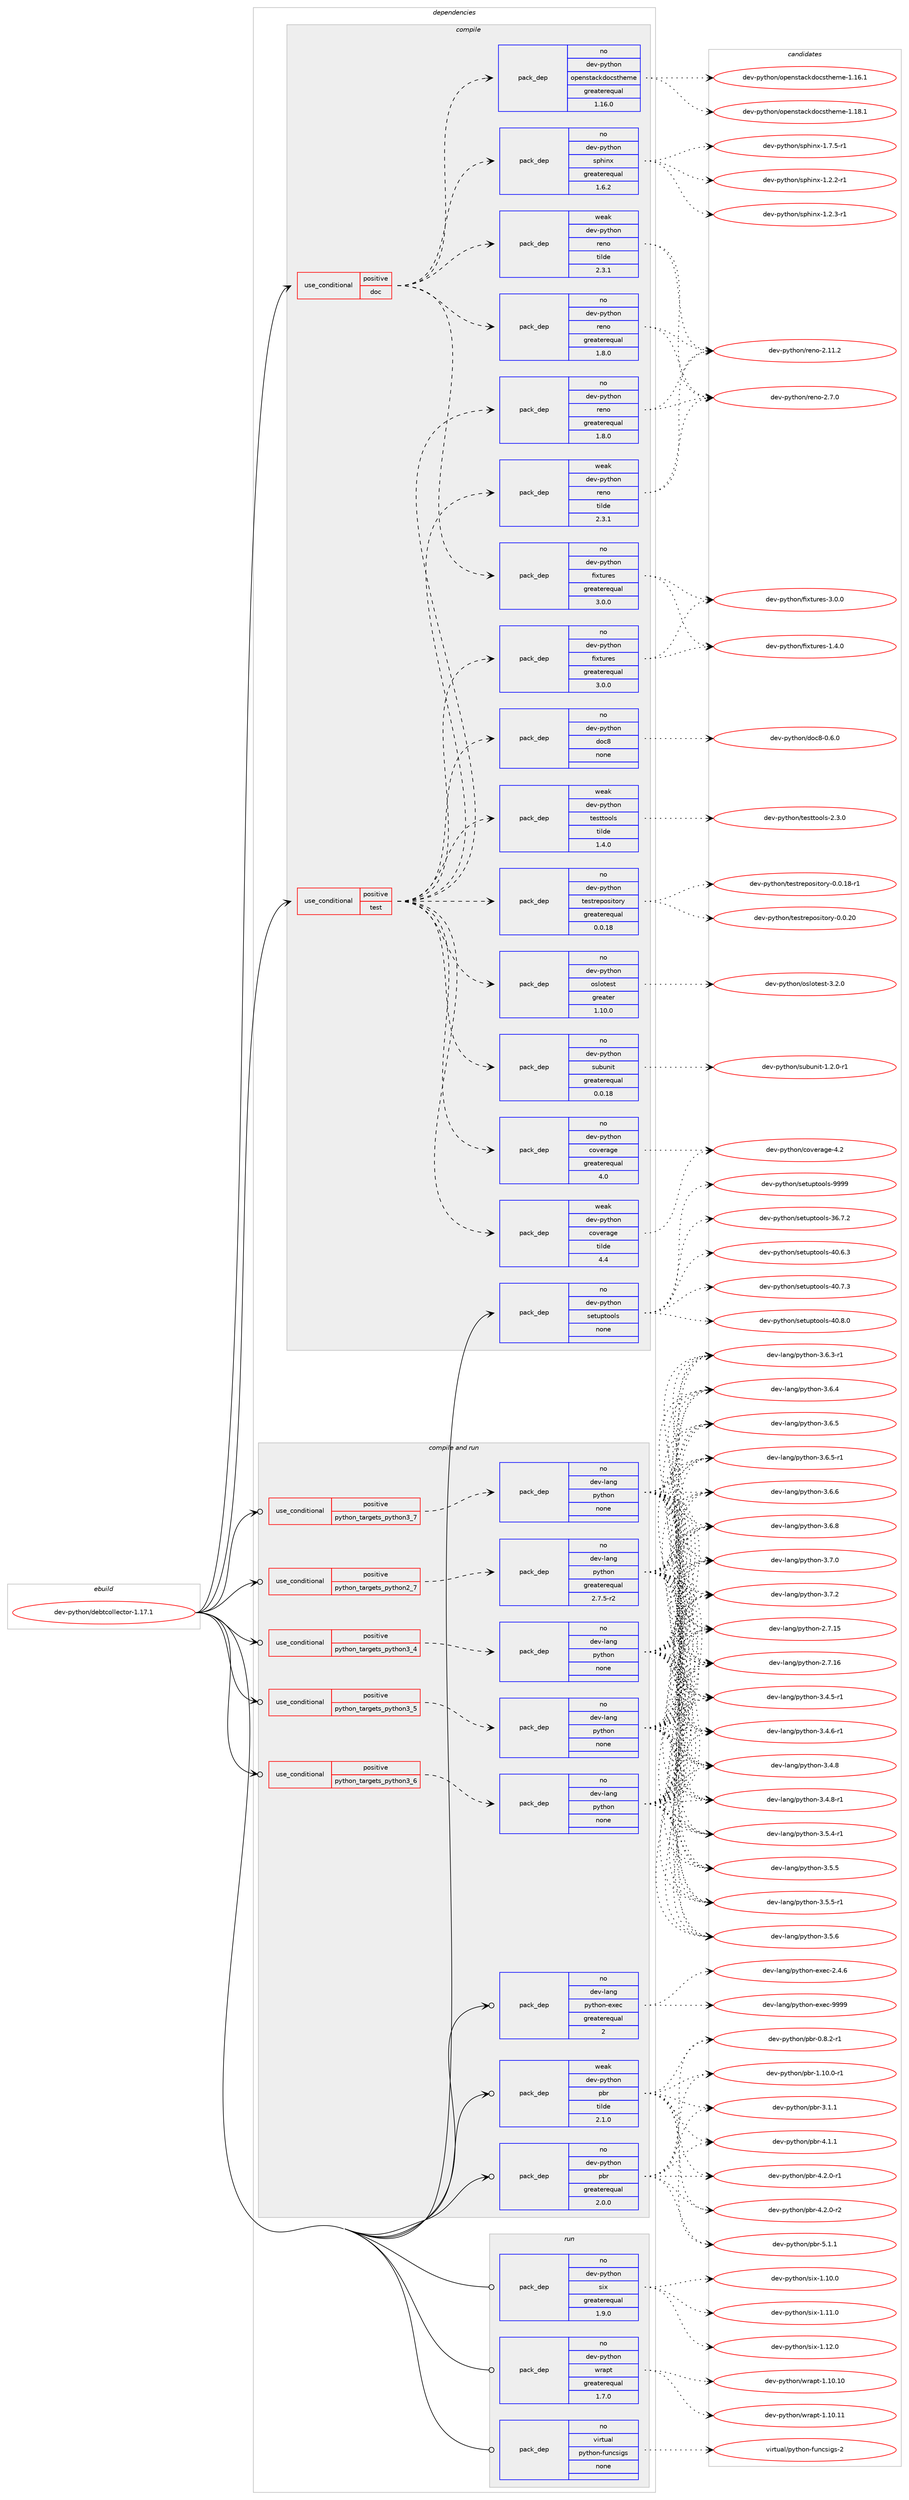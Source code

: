 digraph prolog {

# *************
# Graph options
# *************

newrank=true;
concentrate=true;
compound=true;
graph [rankdir=LR,fontname=Helvetica,fontsize=10,ranksep=1.5];#, ranksep=2.5, nodesep=0.2];
edge  [arrowhead=vee];
node  [fontname=Helvetica,fontsize=10];

# **********
# The ebuild
# **********

subgraph cluster_leftcol {
color=gray;
rank=same;
label=<<i>ebuild</i>>;
id [label="dev-python/debtcollector-1.17.1", color=red, width=4, href="../dev-python/debtcollector-1.17.1.svg"];
}

# ****************
# The dependencies
# ****************

subgraph cluster_midcol {
color=gray;
label=<<i>dependencies</i>>;
subgraph cluster_compile {
fillcolor="#eeeeee";
style=filled;
label=<<i>compile</i>>;
subgraph cond373137 {
dependency1405534 [label=<<TABLE BORDER="0" CELLBORDER="1" CELLSPACING="0" CELLPADDING="4"><TR><TD ROWSPAN="3" CELLPADDING="10">use_conditional</TD></TR><TR><TD>positive</TD></TR><TR><TD>doc</TD></TR></TABLE>>, shape=none, color=red];
subgraph pack1009141 {
dependency1405535 [label=<<TABLE BORDER="0" CELLBORDER="1" CELLSPACING="0" CELLPADDING="4" WIDTH="220"><TR><TD ROWSPAN="6" CELLPADDING="30">pack_dep</TD></TR><TR><TD WIDTH="110">no</TD></TR><TR><TD>dev-python</TD></TR><TR><TD>fixtures</TD></TR><TR><TD>greaterequal</TD></TR><TR><TD>3.0.0</TD></TR></TABLE>>, shape=none, color=blue];
}
dependency1405534:e -> dependency1405535:w [weight=20,style="dashed",arrowhead="vee"];
subgraph pack1009142 {
dependency1405536 [label=<<TABLE BORDER="0" CELLBORDER="1" CELLSPACING="0" CELLPADDING="4" WIDTH="220"><TR><TD ROWSPAN="6" CELLPADDING="30">pack_dep</TD></TR><TR><TD WIDTH="110">no</TD></TR><TR><TD>dev-python</TD></TR><TR><TD>sphinx</TD></TR><TR><TD>greaterequal</TD></TR><TR><TD>1.6.2</TD></TR></TABLE>>, shape=none, color=blue];
}
dependency1405534:e -> dependency1405536:w [weight=20,style="dashed",arrowhead="vee"];
subgraph pack1009143 {
dependency1405537 [label=<<TABLE BORDER="0" CELLBORDER="1" CELLSPACING="0" CELLPADDING="4" WIDTH="220"><TR><TD ROWSPAN="6" CELLPADDING="30">pack_dep</TD></TR><TR><TD WIDTH="110">no</TD></TR><TR><TD>dev-python</TD></TR><TR><TD>openstackdocstheme</TD></TR><TR><TD>greaterequal</TD></TR><TR><TD>1.16.0</TD></TR></TABLE>>, shape=none, color=blue];
}
dependency1405534:e -> dependency1405537:w [weight=20,style="dashed",arrowhead="vee"];
subgraph pack1009144 {
dependency1405538 [label=<<TABLE BORDER="0" CELLBORDER="1" CELLSPACING="0" CELLPADDING="4" WIDTH="220"><TR><TD ROWSPAN="6" CELLPADDING="30">pack_dep</TD></TR><TR><TD WIDTH="110">no</TD></TR><TR><TD>dev-python</TD></TR><TR><TD>reno</TD></TR><TR><TD>greaterequal</TD></TR><TR><TD>1.8.0</TD></TR></TABLE>>, shape=none, color=blue];
}
dependency1405534:e -> dependency1405538:w [weight=20,style="dashed",arrowhead="vee"];
subgraph pack1009145 {
dependency1405539 [label=<<TABLE BORDER="0" CELLBORDER="1" CELLSPACING="0" CELLPADDING="4" WIDTH="220"><TR><TD ROWSPAN="6" CELLPADDING="30">pack_dep</TD></TR><TR><TD WIDTH="110">weak</TD></TR><TR><TD>dev-python</TD></TR><TR><TD>reno</TD></TR><TR><TD>tilde</TD></TR><TR><TD>2.3.1</TD></TR></TABLE>>, shape=none, color=blue];
}
dependency1405534:e -> dependency1405539:w [weight=20,style="dashed",arrowhead="vee"];
}
id:e -> dependency1405534:w [weight=20,style="solid",arrowhead="vee"];
subgraph cond373138 {
dependency1405540 [label=<<TABLE BORDER="0" CELLBORDER="1" CELLSPACING="0" CELLPADDING="4"><TR><TD ROWSPAN="3" CELLPADDING="10">use_conditional</TD></TR><TR><TD>positive</TD></TR><TR><TD>test</TD></TR></TABLE>>, shape=none, color=red];
subgraph pack1009146 {
dependency1405541 [label=<<TABLE BORDER="0" CELLBORDER="1" CELLSPACING="0" CELLPADDING="4" WIDTH="220"><TR><TD ROWSPAN="6" CELLPADDING="30">pack_dep</TD></TR><TR><TD WIDTH="110">no</TD></TR><TR><TD>dev-python</TD></TR><TR><TD>coverage</TD></TR><TR><TD>greaterequal</TD></TR><TR><TD>4.0</TD></TR></TABLE>>, shape=none, color=blue];
}
dependency1405540:e -> dependency1405541:w [weight=20,style="dashed",arrowhead="vee"];
subgraph pack1009147 {
dependency1405542 [label=<<TABLE BORDER="0" CELLBORDER="1" CELLSPACING="0" CELLPADDING="4" WIDTH="220"><TR><TD ROWSPAN="6" CELLPADDING="30">pack_dep</TD></TR><TR><TD WIDTH="110">weak</TD></TR><TR><TD>dev-python</TD></TR><TR><TD>coverage</TD></TR><TR><TD>tilde</TD></TR><TR><TD>4.4</TD></TR></TABLE>>, shape=none, color=blue];
}
dependency1405540:e -> dependency1405542:w [weight=20,style="dashed",arrowhead="vee"];
subgraph pack1009148 {
dependency1405543 [label=<<TABLE BORDER="0" CELLBORDER="1" CELLSPACING="0" CELLPADDING="4" WIDTH="220"><TR><TD ROWSPAN="6" CELLPADDING="30">pack_dep</TD></TR><TR><TD WIDTH="110">no</TD></TR><TR><TD>dev-python</TD></TR><TR><TD>subunit</TD></TR><TR><TD>greaterequal</TD></TR><TR><TD>0.0.18</TD></TR></TABLE>>, shape=none, color=blue];
}
dependency1405540:e -> dependency1405543:w [weight=20,style="dashed",arrowhead="vee"];
subgraph pack1009149 {
dependency1405544 [label=<<TABLE BORDER="0" CELLBORDER="1" CELLSPACING="0" CELLPADDING="4" WIDTH="220"><TR><TD ROWSPAN="6" CELLPADDING="30">pack_dep</TD></TR><TR><TD WIDTH="110">no</TD></TR><TR><TD>dev-python</TD></TR><TR><TD>oslotest</TD></TR><TR><TD>greater</TD></TR><TR><TD>1.10.0</TD></TR></TABLE>>, shape=none, color=blue];
}
dependency1405540:e -> dependency1405544:w [weight=20,style="dashed",arrowhead="vee"];
subgraph pack1009150 {
dependency1405545 [label=<<TABLE BORDER="0" CELLBORDER="1" CELLSPACING="0" CELLPADDING="4" WIDTH="220"><TR><TD ROWSPAN="6" CELLPADDING="30">pack_dep</TD></TR><TR><TD WIDTH="110">no</TD></TR><TR><TD>dev-python</TD></TR><TR><TD>testrepository</TD></TR><TR><TD>greaterequal</TD></TR><TR><TD>0.0.18</TD></TR></TABLE>>, shape=none, color=blue];
}
dependency1405540:e -> dependency1405545:w [weight=20,style="dashed",arrowhead="vee"];
subgraph pack1009151 {
dependency1405546 [label=<<TABLE BORDER="0" CELLBORDER="1" CELLSPACING="0" CELLPADDING="4" WIDTH="220"><TR><TD ROWSPAN="6" CELLPADDING="30">pack_dep</TD></TR><TR><TD WIDTH="110">weak</TD></TR><TR><TD>dev-python</TD></TR><TR><TD>testtools</TD></TR><TR><TD>tilde</TD></TR><TR><TD>1.4.0</TD></TR></TABLE>>, shape=none, color=blue];
}
dependency1405540:e -> dependency1405546:w [weight=20,style="dashed",arrowhead="vee"];
subgraph pack1009152 {
dependency1405547 [label=<<TABLE BORDER="0" CELLBORDER="1" CELLSPACING="0" CELLPADDING="4" WIDTH="220"><TR><TD ROWSPAN="6" CELLPADDING="30">pack_dep</TD></TR><TR><TD WIDTH="110">no</TD></TR><TR><TD>dev-python</TD></TR><TR><TD>fixtures</TD></TR><TR><TD>greaterequal</TD></TR><TR><TD>3.0.0</TD></TR></TABLE>>, shape=none, color=blue];
}
dependency1405540:e -> dependency1405547:w [weight=20,style="dashed",arrowhead="vee"];
subgraph pack1009153 {
dependency1405548 [label=<<TABLE BORDER="0" CELLBORDER="1" CELLSPACING="0" CELLPADDING="4" WIDTH="220"><TR><TD ROWSPAN="6" CELLPADDING="30">pack_dep</TD></TR><TR><TD WIDTH="110">no</TD></TR><TR><TD>dev-python</TD></TR><TR><TD>doc8</TD></TR><TR><TD>none</TD></TR><TR><TD></TD></TR></TABLE>>, shape=none, color=blue];
}
dependency1405540:e -> dependency1405548:w [weight=20,style="dashed",arrowhead="vee"];
subgraph pack1009154 {
dependency1405549 [label=<<TABLE BORDER="0" CELLBORDER="1" CELLSPACING="0" CELLPADDING="4" WIDTH="220"><TR><TD ROWSPAN="6" CELLPADDING="30">pack_dep</TD></TR><TR><TD WIDTH="110">no</TD></TR><TR><TD>dev-python</TD></TR><TR><TD>reno</TD></TR><TR><TD>greaterequal</TD></TR><TR><TD>1.8.0</TD></TR></TABLE>>, shape=none, color=blue];
}
dependency1405540:e -> dependency1405549:w [weight=20,style="dashed",arrowhead="vee"];
subgraph pack1009155 {
dependency1405550 [label=<<TABLE BORDER="0" CELLBORDER="1" CELLSPACING="0" CELLPADDING="4" WIDTH="220"><TR><TD ROWSPAN="6" CELLPADDING="30">pack_dep</TD></TR><TR><TD WIDTH="110">weak</TD></TR><TR><TD>dev-python</TD></TR><TR><TD>reno</TD></TR><TR><TD>tilde</TD></TR><TR><TD>2.3.1</TD></TR></TABLE>>, shape=none, color=blue];
}
dependency1405540:e -> dependency1405550:w [weight=20,style="dashed",arrowhead="vee"];
}
id:e -> dependency1405540:w [weight=20,style="solid",arrowhead="vee"];
subgraph pack1009156 {
dependency1405551 [label=<<TABLE BORDER="0" CELLBORDER="1" CELLSPACING="0" CELLPADDING="4" WIDTH="220"><TR><TD ROWSPAN="6" CELLPADDING="30">pack_dep</TD></TR><TR><TD WIDTH="110">no</TD></TR><TR><TD>dev-python</TD></TR><TR><TD>setuptools</TD></TR><TR><TD>none</TD></TR><TR><TD></TD></TR></TABLE>>, shape=none, color=blue];
}
id:e -> dependency1405551:w [weight=20,style="solid",arrowhead="vee"];
}
subgraph cluster_compileandrun {
fillcolor="#eeeeee";
style=filled;
label=<<i>compile and run</i>>;
subgraph cond373139 {
dependency1405552 [label=<<TABLE BORDER="0" CELLBORDER="1" CELLSPACING="0" CELLPADDING="4"><TR><TD ROWSPAN="3" CELLPADDING="10">use_conditional</TD></TR><TR><TD>positive</TD></TR><TR><TD>python_targets_python2_7</TD></TR></TABLE>>, shape=none, color=red];
subgraph pack1009157 {
dependency1405553 [label=<<TABLE BORDER="0" CELLBORDER="1" CELLSPACING="0" CELLPADDING="4" WIDTH="220"><TR><TD ROWSPAN="6" CELLPADDING="30">pack_dep</TD></TR><TR><TD WIDTH="110">no</TD></TR><TR><TD>dev-lang</TD></TR><TR><TD>python</TD></TR><TR><TD>greaterequal</TD></TR><TR><TD>2.7.5-r2</TD></TR></TABLE>>, shape=none, color=blue];
}
dependency1405552:e -> dependency1405553:w [weight=20,style="dashed",arrowhead="vee"];
}
id:e -> dependency1405552:w [weight=20,style="solid",arrowhead="odotvee"];
subgraph cond373140 {
dependency1405554 [label=<<TABLE BORDER="0" CELLBORDER="1" CELLSPACING="0" CELLPADDING="4"><TR><TD ROWSPAN="3" CELLPADDING="10">use_conditional</TD></TR><TR><TD>positive</TD></TR><TR><TD>python_targets_python3_4</TD></TR></TABLE>>, shape=none, color=red];
subgraph pack1009158 {
dependency1405555 [label=<<TABLE BORDER="0" CELLBORDER="1" CELLSPACING="0" CELLPADDING="4" WIDTH="220"><TR><TD ROWSPAN="6" CELLPADDING="30">pack_dep</TD></TR><TR><TD WIDTH="110">no</TD></TR><TR><TD>dev-lang</TD></TR><TR><TD>python</TD></TR><TR><TD>none</TD></TR><TR><TD></TD></TR></TABLE>>, shape=none, color=blue];
}
dependency1405554:e -> dependency1405555:w [weight=20,style="dashed",arrowhead="vee"];
}
id:e -> dependency1405554:w [weight=20,style="solid",arrowhead="odotvee"];
subgraph cond373141 {
dependency1405556 [label=<<TABLE BORDER="0" CELLBORDER="1" CELLSPACING="0" CELLPADDING="4"><TR><TD ROWSPAN="3" CELLPADDING="10">use_conditional</TD></TR><TR><TD>positive</TD></TR><TR><TD>python_targets_python3_5</TD></TR></TABLE>>, shape=none, color=red];
subgraph pack1009159 {
dependency1405557 [label=<<TABLE BORDER="0" CELLBORDER="1" CELLSPACING="0" CELLPADDING="4" WIDTH="220"><TR><TD ROWSPAN="6" CELLPADDING="30">pack_dep</TD></TR><TR><TD WIDTH="110">no</TD></TR><TR><TD>dev-lang</TD></TR><TR><TD>python</TD></TR><TR><TD>none</TD></TR><TR><TD></TD></TR></TABLE>>, shape=none, color=blue];
}
dependency1405556:e -> dependency1405557:w [weight=20,style="dashed",arrowhead="vee"];
}
id:e -> dependency1405556:w [weight=20,style="solid",arrowhead="odotvee"];
subgraph cond373142 {
dependency1405558 [label=<<TABLE BORDER="0" CELLBORDER="1" CELLSPACING="0" CELLPADDING="4"><TR><TD ROWSPAN="3" CELLPADDING="10">use_conditional</TD></TR><TR><TD>positive</TD></TR><TR><TD>python_targets_python3_6</TD></TR></TABLE>>, shape=none, color=red];
subgraph pack1009160 {
dependency1405559 [label=<<TABLE BORDER="0" CELLBORDER="1" CELLSPACING="0" CELLPADDING="4" WIDTH="220"><TR><TD ROWSPAN="6" CELLPADDING="30">pack_dep</TD></TR><TR><TD WIDTH="110">no</TD></TR><TR><TD>dev-lang</TD></TR><TR><TD>python</TD></TR><TR><TD>none</TD></TR><TR><TD></TD></TR></TABLE>>, shape=none, color=blue];
}
dependency1405558:e -> dependency1405559:w [weight=20,style="dashed",arrowhead="vee"];
}
id:e -> dependency1405558:w [weight=20,style="solid",arrowhead="odotvee"];
subgraph cond373143 {
dependency1405560 [label=<<TABLE BORDER="0" CELLBORDER="1" CELLSPACING="0" CELLPADDING="4"><TR><TD ROWSPAN="3" CELLPADDING="10">use_conditional</TD></TR><TR><TD>positive</TD></TR><TR><TD>python_targets_python3_7</TD></TR></TABLE>>, shape=none, color=red];
subgraph pack1009161 {
dependency1405561 [label=<<TABLE BORDER="0" CELLBORDER="1" CELLSPACING="0" CELLPADDING="4" WIDTH="220"><TR><TD ROWSPAN="6" CELLPADDING="30">pack_dep</TD></TR><TR><TD WIDTH="110">no</TD></TR><TR><TD>dev-lang</TD></TR><TR><TD>python</TD></TR><TR><TD>none</TD></TR><TR><TD></TD></TR></TABLE>>, shape=none, color=blue];
}
dependency1405560:e -> dependency1405561:w [weight=20,style="dashed",arrowhead="vee"];
}
id:e -> dependency1405560:w [weight=20,style="solid",arrowhead="odotvee"];
subgraph pack1009162 {
dependency1405562 [label=<<TABLE BORDER="0" CELLBORDER="1" CELLSPACING="0" CELLPADDING="4" WIDTH="220"><TR><TD ROWSPAN="6" CELLPADDING="30">pack_dep</TD></TR><TR><TD WIDTH="110">no</TD></TR><TR><TD>dev-lang</TD></TR><TR><TD>python-exec</TD></TR><TR><TD>greaterequal</TD></TR><TR><TD>2</TD></TR></TABLE>>, shape=none, color=blue];
}
id:e -> dependency1405562:w [weight=20,style="solid",arrowhead="odotvee"];
subgraph pack1009163 {
dependency1405563 [label=<<TABLE BORDER="0" CELLBORDER="1" CELLSPACING="0" CELLPADDING="4" WIDTH="220"><TR><TD ROWSPAN="6" CELLPADDING="30">pack_dep</TD></TR><TR><TD WIDTH="110">no</TD></TR><TR><TD>dev-python</TD></TR><TR><TD>pbr</TD></TR><TR><TD>greaterequal</TD></TR><TR><TD>2.0.0</TD></TR></TABLE>>, shape=none, color=blue];
}
id:e -> dependency1405563:w [weight=20,style="solid",arrowhead="odotvee"];
subgraph pack1009164 {
dependency1405564 [label=<<TABLE BORDER="0" CELLBORDER="1" CELLSPACING="0" CELLPADDING="4" WIDTH="220"><TR><TD ROWSPAN="6" CELLPADDING="30">pack_dep</TD></TR><TR><TD WIDTH="110">weak</TD></TR><TR><TD>dev-python</TD></TR><TR><TD>pbr</TD></TR><TR><TD>tilde</TD></TR><TR><TD>2.1.0</TD></TR></TABLE>>, shape=none, color=blue];
}
id:e -> dependency1405564:w [weight=20,style="solid",arrowhead="odotvee"];
}
subgraph cluster_run {
fillcolor="#eeeeee";
style=filled;
label=<<i>run</i>>;
subgraph pack1009165 {
dependency1405565 [label=<<TABLE BORDER="0" CELLBORDER="1" CELLSPACING="0" CELLPADDING="4" WIDTH="220"><TR><TD ROWSPAN="6" CELLPADDING="30">pack_dep</TD></TR><TR><TD WIDTH="110">no</TD></TR><TR><TD>dev-python</TD></TR><TR><TD>six</TD></TR><TR><TD>greaterequal</TD></TR><TR><TD>1.9.0</TD></TR></TABLE>>, shape=none, color=blue];
}
id:e -> dependency1405565:w [weight=20,style="solid",arrowhead="odot"];
subgraph pack1009166 {
dependency1405566 [label=<<TABLE BORDER="0" CELLBORDER="1" CELLSPACING="0" CELLPADDING="4" WIDTH="220"><TR><TD ROWSPAN="6" CELLPADDING="30">pack_dep</TD></TR><TR><TD WIDTH="110">no</TD></TR><TR><TD>dev-python</TD></TR><TR><TD>wrapt</TD></TR><TR><TD>greaterequal</TD></TR><TR><TD>1.7.0</TD></TR></TABLE>>, shape=none, color=blue];
}
id:e -> dependency1405566:w [weight=20,style="solid",arrowhead="odot"];
subgraph pack1009167 {
dependency1405567 [label=<<TABLE BORDER="0" CELLBORDER="1" CELLSPACING="0" CELLPADDING="4" WIDTH="220"><TR><TD ROWSPAN="6" CELLPADDING="30">pack_dep</TD></TR><TR><TD WIDTH="110">no</TD></TR><TR><TD>virtual</TD></TR><TR><TD>python-funcsigs</TD></TR><TR><TD>none</TD></TR><TR><TD></TD></TR></TABLE>>, shape=none, color=blue];
}
id:e -> dependency1405567:w [weight=20,style="solid",arrowhead="odot"];
}
}

# **************
# The candidates
# **************

subgraph cluster_choices {
rank=same;
color=gray;
label=<<i>candidates</i>>;

subgraph choice1009141 {
color=black;
nodesep=1;
choice1001011184511212111610411111047102105120116117114101115454946524648 [label="dev-python/fixtures-1.4.0", color=red, width=4,href="../dev-python/fixtures-1.4.0.svg"];
choice1001011184511212111610411111047102105120116117114101115455146484648 [label="dev-python/fixtures-3.0.0", color=red, width=4,href="../dev-python/fixtures-3.0.0.svg"];
dependency1405535:e -> choice1001011184511212111610411111047102105120116117114101115454946524648:w [style=dotted,weight="100"];
dependency1405535:e -> choice1001011184511212111610411111047102105120116117114101115455146484648:w [style=dotted,weight="100"];
}
subgraph choice1009142 {
color=black;
nodesep=1;
choice10010111845112121116104111110471151121041051101204549465046504511449 [label="dev-python/sphinx-1.2.2-r1", color=red, width=4,href="../dev-python/sphinx-1.2.2-r1.svg"];
choice10010111845112121116104111110471151121041051101204549465046514511449 [label="dev-python/sphinx-1.2.3-r1", color=red, width=4,href="../dev-python/sphinx-1.2.3-r1.svg"];
choice10010111845112121116104111110471151121041051101204549465546534511449 [label="dev-python/sphinx-1.7.5-r1", color=red, width=4,href="../dev-python/sphinx-1.7.5-r1.svg"];
dependency1405536:e -> choice10010111845112121116104111110471151121041051101204549465046504511449:w [style=dotted,weight="100"];
dependency1405536:e -> choice10010111845112121116104111110471151121041051101204549465046514511449:w [style=dotted,weight="100"];
dependency1405536:e -> choice10010111845112121116104111110471151121041051101204549465546534511449:w [style=dotted,weight="100"];
}
subgraph choice1009143 {
color=black;
nodesep=1;
choice100101118451121211161041111104711111210111011511697991071001119911511610410110910145494649544649 [label="dev-python/openstackdocstheme-1.16.1", color=red, width=4,href="../dev-python/openstackdocstheme-1.16.1.svg"];
choice100101118451121211161041111104711111210111011511697991071001119911511610410110910145494649564649 [label="dev-python/openstackdocstheme-1.18.1", color=red, width=4,href="../dev-python/openstackdocstheme-1.18.1.svg"];
dependency1405537:e -> choice100101118451121211161041111104711111210111011511697991071001119911511610410110910145494649544649:w [style=dotted,weight="100"];
dependency1405537:e -> choice100101118451121211161041111104711111210111011511697991071001119911511610410110910145494649564649:w [style=dotted,weight="100"];
}
subgraph choice1009144 {
color=black;
nodesep=1;
choice100101118451121211161041111104711410111011145504649494650 [label="dev-python/reno-2.11.2", color=red, width=4,href="../dev-python/reno-2.11.2.svg"];
choice1001011184511212111610411111047114101110111455046554648 [label="dev-python/reno-2.7.0", color=red, width=4,href="../dev-python/reno-2.7.0.svg"];
dependency1405538:e -> choice100101118451121211161041111104711410111011145504649494650:w [style=dotted,weight="100"];
dependency1405538:e -> choice1001011184511212111610411111047114101110111455046554648:w [style=dotted,weight="100"];
}
subgraph choice1009145 {
color=black;
nodesep=1;
choice100101118451121211161041111104711410111011145504649494650 [label="dev-python/reno-2.11.2", color=red, width=4,href="../dev-python/reno-2.11.2.svg"];
choice1001011184511212111610411111047114101110111455046554648 [label="dev-python/reno-2.7.0", color=red, width=4,href="../dev-python/reno-2.7.0.svg"];
dependency1405539:e -> choice100101118451121211161041111104711410111011145504649494650:w [style=dotted,weight="100"];
dependency1405539:e -> choice1001011184511212111610411111047114101110111455046554648:w [style=dotted,weight="100"];
}
subgraph choice1009146 {
color=black;
nodesep=1;
choice1001011184511212111610411111047991111181011149710310145524650 [label="dev-python/coverage-4.2", color=red, width=4,href="../dev-python/coverage-4.2.svg"];
dependency1405541:e -> choice1001011184511212111610411111047991111181011149710310145524650:w [style=dotted,weight="100"];
}
subgraph choice1009147 {
color=black;
nodesep=1;
choice1001011184511212111610411111047991111181011149710310145524650 [label="dev-python/coverage-4.2", color=red, width=4,href="../dev-python/coverage-4.2.svg"];
dependency1405542:e -> choice1001011184511212111610411111047991111181011149710310145524650:w [style=dotted,weight="100"];
}
subgraph choice1009148 {
color=black;
nodesep=1;
choice1001011184511212111610411111047115117981171101051164549465046484511449 [label="dev-python/subunit-1.2.0-r1", color=red, width=4,href="../dev-python/subunit-1.2.0-r1.svg"];
dependency1405543:e -> choice1001011184511212111610411111047115117981171101051164549465046484511449:w [style=dotted,weight="100"];
}
subgraph choice1009149 {
color=black;
nodesep=1;
choice1001011184511212111610411111047111115108111116101115116455146504648 [label="dev-python/oslotest-3.2.0", color=red, width=4,href="../dev-python/oslotest-3.2.0.svg"];
dependency1405544:e -> choice1001011184511212111610411111047111115108111116101115116455146504648:w [style=dotted,weight="100"];
}
subgraph choice1009150 {
color=black;
nodesep=1;
choice1001011184511212111610411111047116101115116114101112111115105116111114121454846484649564511449 [label="dev-python/testrepository-0.0.18-r1", color=red, width=4,href="../dev-python/testrepository-0.0.18-r1.svg"];
choice100101118451121211161041111104711610111511611410111211111510511611111412145484648465048 [label="dev-python/testrepository-0.0.20", color=red, width=4,href="../dev-python/testrepository-0.0.20.svg"];
dependency1405545:e -> choice1001011184511212111610411111047116101115116114101112111115105116111114121454846484649564511449:w [style=dotted,weight="100"];
dependency1405545:e -> choice100101118451121211161041111104711610111511611410111211111510511611111412145484648465048:w [style=dotted,weight="100"];
}
subgraph choice1009151 {
color=black;
nodesep=1;
choice1001011184511212111610411111047116101115116116111111108115455046514648 [label="dev-python/testtools-2.3.0", color=red, width=4,href="../dev-python/testtools-2.3.0.svg"];
dependency1405546:e -> choice1001011184511212111610411111047116101115116116111111108115455046514648:w [style=dotted,weight="100"];
}
subgraph choice1009152 {
color=black;
nodesep=1;
choice1001011184511212111610411111047102105120116117114101115454946524648 [label="dev-python/fixtures-1.4.0", color=red, width=4,href="../dev-python/fixtures-1.4.0.svg"];
choice1001011184511212111610411111047102105120116117114101115455146484648 [label="dev-python/fixtures-3.0.0", color=red, width=4,href="../dev-python/fixtures-3.0.0.svg"];
dependency1405547:e -> choice1001011184511212111610411111047102105120116117114101115454946524648:w [style=dotted,weight="100"];
dependency1405547:e -> choice1001011184511212111610411111047102105120116117114101115455146484648:w [style=dotted,weight="100"];
}
subgraph choice1009153 {
color=black;
nodesep=1;
choice10010111845112121116104111110471001119956454846544648 [label="dev-python/doc8-0.6.0", color=red, width=4,href="../dev-python/doc8-0.6.0.svg"];
dependency1405548:e -> choice10010111845112121116104111110471001119956454846544648:w [style=dotted,weight="100"];
}
subgraph choice1009154 {
color=black;
nodesep=1;
choice100101118451121211161041111104711410111011145504649494650 [label="dev-python/reno-2.11.2", color=red, width=4,href="../dev-python/reno-2.11.2.svg"];
choice1001011184511212111610411111047114101110111455046554648 [label="dev-python/reno-2.7.0", color=red, width=4,href="../dev-python/reno-2.7.0.svg"];
dependency1405549:e -> choice100101118451121211161041111104711410111011145504649494650:w [style=dotted,weight="100"];
dependency1405549:e -> choice1001011184511212111610411111047114101110111455046554648:w [style=dotted,weight="100"];
}
subgraph choice1009155 {
color=black;
nodesep=1;
choice100101118451121211161041111104711410111011145504649494650 [label="dev-python/reno-2.11.2", color=red, width=4,href="../dev-python/reno-2.11.2.svg"];
choice1001011184511212111610411111047114101110111455046554648 [label="dev-python/reno-2.7.0", color=red, width=4,href="../dev-python/reno-2.7.0.svg"];
dependency1405550:e -> choice100101118451121211161041111104711410111011145504649494650:w [style=dotted,weight="100"];
dependency1405550:e -> choice1001011184511212111610411111047114101110111455046554648:w [style=dotted,weight="100"];
}
subgraph choice1009156 {
color=black;
nodesep=1;
choice100101118451121211161041111104711510111611711211611111110811545515446554650 [label="dev-python/setuptools-36.7.2", color=red, width=4,href="../dev-python/setuptools-36.7.2.svg"];
choice100101118451121211161041111104711510111611711211611111110811545524846544651 [label="dev-python/setuptools-40.6.3", color=red, width=4,href="../dev-python/setuptools-40.6.3.svg"];
choice100101118451121211161041111104711510111611711211611111110811545524846554651 [label="dev-python/setuptools-40.7.3", color=red, width=4,href="../dev-python/setuptools-40.7.3.svg"];
choice100101118451121211161041111104711510111611711211611111110811545524846564648 [label="dev-python/setuptools-40.8.0", color=red, width=4,href="../dev-python/setuptools-40.8.0.svg"];
choice10010111845112121116104111110471151011161171121161111111081154557575757 [label="dev-python/setuptools-9999", color=red, width=4,href="../dev-python/setuptools-9999.svg"];
dependency1405551:e -> choice100101118451121211161041111104711510111611711211611111110811545515446554650:w [style=dotted,weight="100"];
dependency1405551:e -> choice100101118451121211161041111104711510111611711211611111110811545524846544651:w [style=dotted,weight="100"];
dependency1405551:e -> choice100101118451121211161041111104711510111611711211611111110811545524846554651:w [style=dotted,weight="100"];
dependency1405551:e -> choice100101118451121211161041111104711510111611711211611111110811545524846564648:w [style=dotted,weight="100"];
dependency1405551:e -> choice10010111845112121116104111110471151011161171121161111111081154557575757:w [style=dotted,weight="100"];
}
subgraph choice1009157 {
color=black;
nodesep=1;
choice10010111845108971101034711212111610411111045504655464953 [label="dev-lang/python-2.7.15", color=red, width=4,href="../dev-lang/python-2.7.15.svg"];
choice10010111845108971101034711212111610411111045504655464954 [label="dev-lang/python-2.7.16", color=red, width=4,href="../dev-lang/python-2.7.16.svg"];
choice1001011184510897110103471121211161041111104551465246534511449 [label="dev-lang/python-3.4.5-r1", color=red, width=4,href="../dev-lang/python-3.4.5-r1.svg"];
choice1001011184510897110103471121211161041111104551465246544511449 [label="dev-lang/python-3.4.6-r1", color=red, width=4,href="../dev-lang/python-3.4.6-r1.svg"];
choice100101118451089711010347112121116104111110455146524656 [label="dev-lang/python-3.4.8", color=red, width=4,href="../dev-lang/python-3.4.8.svg"];
choice1001011184510897110103471121211161041111104551465246564511449 [label="dev-lang/python-3.4.8-r1", color=red, width=4,href="../dev-lang/python-3.4.8-r1.svg"];
choice1001011184510897110103471121211161041111104551465346524511449 [label="dev-lang/python-3.5.4-r1", color=red, width=4,href="../dev-lang/python-3.5.4-r1.svg"];
choice100101118451089711010347112121116104111110455146534653 [label="dev-lang/python-3.5.5", color=red, width=4,href="../dev-lang/python-3.5.5.svg"];
choice1001011184510897110103471121211161041111104551465346534511449 [label="dev-lang/python-3.5.5-r1", color=red, width=4,href="../dev-lang/python-3.5.5-r1.svg"];
choice100101118451089711010347112121116104111110455146534654 [label="dev-lang/python-3.5.6", color=red, width=4,href="../dev-lang/python-3.5.6.svg"];
choice1001011184510897110103471121211161041111104551465446514511449 [label="dev-lang/python-3.6.3-r1", color=red, width=4,href="../dev-lang/python-3.6.3-r1.svg"];
choice100101118451089711010347112121116104111110455146544652 [label="dev-lang/python-3.6.4", color=red, width=4,href="../dev-lang/python-3.6.4.svg"];
choice100101118451089711010347112121116104111110455146544653 [label="dev-lang/python-3.6.5", color=red, width=4,href="../dev-lang/python-3.6.5.svg"];
choice1001011184510897110103471121211161041111104551465446534511449 [label="dev-lang/python-3.6.5-r1", color=red, width=4,href="../dev-lang/python-3.6.5-r1.svg"];
choice100101118451089711010347112121116104111110455146544654 [label="dev-lang/python-3.6.6", color=red, width=4,href="../dev-lang/python-3.6.6.svg"];
choice100101118451089711010347112121116104111110455146544656 [label="dev-lang/python-3.6.8", color=red, width=4,href="../dev-lang/python-3.6.8.svg"];
choice100101118451089711010347112121116104111110455146554648 [label="dev-lang/python-3.7.0", color=red, width=4,href="../dev-lang/python-3.7.0.svg"];
choice100101118451089711010347112121116104111110455146554650 [label="dev-lang/python-3.7.2", color=red, width=4,href="../dev-lang/python-3.7.2.svg"];
dependency1405553:e -> choice10010111845108971101034711212111610411111045504655464953:w [style=dotted,weight="100"];
dependency1405553:e -> choice10010111845108971101034711212111610411111045504655464954:w [style=dotted,weight="100"];
dependency1405553:e -> choice1001011184510897110103471121211161041111104551465246534511449:w [style=dotted,weight="100"];
dependency1405553:e -> choice1001011184510897110103471121211161041111104551465246544511449:w [style=dotted,weight="100"];
dependency1405553:e -> choice100101118451089711010347112121116104111110455146524656:w [style=dotted,weight="100"];
dependency1405553:e -> choice1001011184510897110103471121211161041111104551465246564511449:w [style=dotted,weight="100"];
dependency1405553:e -> choice1001011184510897110103471121211161041111104551465346524511449:w [style=dotted,weight="100"];
dependency1405553:e -> choice100101118451089711010347112121116104111110455146534653:w [style=dotted,weight="100"];
dependency1405553:e -> choice1001011184510897110103471121211161041111104551465346534511449:w [style=dotted,weight="100"];
dependency1405553:e -> choice100101118451089711010347112121116104111110455146534654:w [style=dotted,weight="100"];
dependency1405553:e -> choice1001011184510897110103471121211161041111104551465446514511449:w [style=dotted,weight="100"];
dependency1405553:e -> choice100101118451089711010347112121116104111110455146544652:w [style=dotted,weight="100"];
dependency1405553:e -> choice100101118451089711010347112121116104111110455146544653:w [style=dotted,weight="100"];
dependency1405553:e -> choice1001011184510897110103471121211161041111104551465446534511449:w [style=dotted,weight="100"];
dependency1405553:e -> choice100101118451089711010347112121116104111110455146544654:w [style=dotted,weight="100"];
dependency1405553:e -> choice100101118451089711010347112121116104111110455146544656:w [style=dotted,weight="100"];
dependency1405553:e -> choice100101118451089711010347112121116104111110455146554648:w [style=dotted,weight="100"];
dependency1405553:e -> choice100101118451089711010347112121116104111110455146554650:w [style=dotted,weight="100"];
}
subgraph choice1009158 {
color=black;
nodesep=1;
choice10010111845108971101034711212111610411111045504655464953 [label="dev-lang/python-2.7.15", color=red, width=4,href="../dev-lang/python-2.7.15.svg"];
choice10010111845108971101034711212111610411111045504655464954 [label="dev-lang/python-2.7.16", color=red, width=4,href="../dev-lang/python-2.7.16.svg"];
choice1001011184510897110103471121211161041111104551465246534511449 [label="dev-lang/python-3.4.5-r1", color=red, width=4,href="../dev-lang/python-3.4.5-r1.svg"];
choice1001011184510897110103471121211161041111104551465246544511449 [label="dev-lang/python-3.4.6-r1", color=red, width=4,href="../dev-lang/python-3.4.6-r1.svg"];
choice100101118451089711010347112121116104111110455146524656 [label="dev-lang/python-3.4.8", color=red, width=4,href="../dev-lang/python-3.4.8.svg"];
choice1001011184510897110103471121211161041111104551465246564511449 [label="dev-lang/python-3.4.8-r1", color=red, width=4,href="../dev-lang/python-3.4.8-r1.svg"];
choice1001011184510897110103471121211161041111104551465346524511449 [label="dev-lang/python-3.5.4-r1", color=red, width=4,href="../dev-lang/python-3.5.4-r1.svg"];
choice100101118451089711010347112121116104111110455146534653 [label="dev-lang/python-3.5.5", color=red, width=4,href="../dev-lang/python-3.5.5.svg"];
choice1001011184510897110103471121211161041111104551465346534511449 [label="dev-lang/python-3.5.5-r1", color=red, width=4,href="../dev-lang/python-3.5.5-r1.svg"];
choice100101118451089711010347112121116104111110455146534654 [label="dev-lang/python-3.5.6", color=red, width=4,href="../dev-lang/python-3.5.6.svg"];
choice1001011184510897110103471121211161041111104551465446514511449 [label="dev-lang/python-3.6.3-r1", color=red, width=4,href="../dev-lang/python-3.6.3-r1.svg"];
choice100101118451089711010347112121116104111110455146544652 [label="dev-lang/python-3.6.4", color=red, width=4,href="../dev-lang/python-3.6.4.svg"];
choice100101118451089711010347112121116104111110455146544653 [label="dev-lang/python-3.6.5", color=red, width=4,href="../dev-lang/python-3.6.5.svg"];
choice1001011184510897110103471121211161041111104551465446534511449 [label="dev-lang/python-3.6.5-r1", color=red, width=4,href="../dev-lang/python-3.6.5-r1.svg"];
choice100101118451089711010347112121116104111110455146544654 [label="dev-lang/python-3.6.6", color=red, width=4,href="../dev-lang/python-3.6.6.svg"];
choice100101118451089711010347112121116104111110455146544656 [label="dev-lang/python-3.6.8", color=red, width=4,href="../dev-lang/python-3.6.8.svg"];
choice100101118451089711010347112121116104111110455146554648 [label="dev-lang/python-3.7.0", color=red, width=4,href="../dev-lang/python-3.7.0.svg"];
choice100101118451089711010347112121116104111110455146554650 [label="dev-lang/python-3.7.2", color=red, width=4,href="../dev-lang/python-3.7.2.svg"];
dependency1405555:e -> choice10010111845108971101034711212111610411111045504655464953:w [style=dotted,weight="100"];
dependency1405555:e -> choice10010111845108971101034711212111610411111045504655464954:w [style=dotted,weight="100"];
dependency1405555:e -> choice1001011184510897110103471121211161041111104551465246534511449:w [style=dotted,weight="100"];
dependency1405555:e -> choice1001011184510897110103471121211161041111104551465246544511449:w [style=dotted,weight="100"];
dependency1405555:e -> choice100101118451089711010347112121116104111110455146524656:w [style=dotted,weight="100"];
dependency1405555:e -> choice1001011184510897110103471121211161041111104551465246564511449:w [style=dotted,weight="100"];
dependency1405555:e -> choice1001011184510897110103471121211161041111104551465346524511449:w [style=dotted,weight="100"];
dependency1405555:e -> choice100101118451089711010347112121116104111110455146534653:w [style=dotted,weight="100"];
dependency1405555:e -> choice1001011184510897110103471121211161041111104551465346534511449:w [style=dotted,weight="100"];
dependency1405555:e -> choice100101118451089711010347112121116104111110455146534654:w [style=dotted,weight="100"];
dependency1405555:e -> choice1001011184510897110103471121211161041111104551465446514511449:w [style=dotted,weight="100"];
dependency1405555:e -> choice100101118451089711010347112121116104111110455146544652:w [style=dotted,weight="100"];
dependency1405555:e -> choice100101118451089711010347112121116104111110455146544653:w [style=dotted,weight="100"];
dependency1405555:e -> choice1001011184510897110103471121211161041111104551465446534511449:w [style=dotted,weight="100"];
dependency1405555:e -> choice100101118451089711010347112121116104111110455146544654:w [style=dotted,weight="100"];
dependency1405555:e -> choice100101118451089711010347112121116104111110455146544656:w [style=dotted,weight="100"];
dependency1405555:e -> choice100101118451089711010347112121116104111110455146554648:w [style=dotted,weight="100"];
dependency1405555:e -> choice100101118451089711010347112121116104111110455146554650:w [style=dotted,weight="100"];
}
subgraph choice1009159 {
color=black;
nodesep=1;
choice10010111845108971101034711212111610411111045504655464953 [label="dev-lang/python-2.7.15", color=red, width=4,href="../dev-lang/python-2.7.15.svg"];
choice10010111845108971101034711212111610411111045504655464954 [label="dev-lang/python-2.7.16", color=red, width=4,href="../dev-lang/python-2.7.16.svg"];
choice1001011184510897110103471121211161041111104551465246534511449 [label="dev-lang/python-3.4.5-r1", color=red, width=4,href="../dev-lang/python-3.4.5-r1.svg"];
choice1001011184510897110103471121211161041111104551465246544511449 [label="dev-lang/python-3.4.6-r1", color=red, width=4,href="../dev-lang/python-3.4.6-r1.svg"];
choice100101118451089711010347112121116104111110455146524656 [label="dev-lang/python-3.4.8", color=red, width=4,href="../dev-lang/python-3.4.8.svg"];
choice1001011184510897110103471121211161041111104551465246564511449 [label="dev-lang/python-3.4.8-r1", color=red, width=4,href="../dev-lang/python-3.4.8-r1.svg"];
choice1001011184510897110103471121211161041111104551465346524511449 [label="dev-lang/python-3.5.4-r1", color=red, width=4,href="../dev-lang/python-3.5.4-r1.svg"];
choice100101118451089711010347112121116104111110455146534653 [label="dev-lang/python-3.5.5", color=red, width=4,href="../dev-lang/python-3.5.5.svg"];
choice1001011184510897110103471121211161041111104551465346534511449 [label="dev-lang/python-3.5.5-r1", color=red, width=4,href="../dev-lang/python-3.5.5-r1.svg"];
choice100101118451089711010347112121116104111110455146534654 [label="dev-lang/python-3.5.6", color=red, width=4,href="../dev-lang/python-3.5.6.svg"];
choice1001011184510897110103471121211161041111104551465446514511449 [label="dev-lang/python-3.6.3-r1", color=red, width=4,href="../dev-lang/python-3.6.3-r1.svg"];
choice100101118451089711010347112121116104111110455146544652 [label="dev-lang/python-3.6.4", color=red, width=4,href="../dev-lang/python-3.6.4.svg"];
choice100101118451089711010347112121116104111110455146544653 [label="dev-lang/python-3.6.5", color=red, width=4,href="../dev-lang/python-3.6.5.svg"];
choice1001011184510897110103471121211161041111104551465446534511449 [label="dev-lang/python-3.6.5-r1", color=red, width=4,href="../dev-lang/python-3.6.5-r1.svg"];
choice100101118451089711010347112121116104111110455146544654 [label="dev-lang/python-3.6.6", color=red, width=4,href="../dev-lang/python-3.6.6.svg"];
choice100101118451089711010347112121116104111110455146544656 [label="dev-lang/python-3.6.8", color=red, width=4,href="../dev-lang/python-3.6.8.svg"];
choice100101118451089711010347112121116104111110455146554648 [label="dev-lang/python-3.7.0", color=red, width=4,href="../dev-lang/python-3.7.0.svg"];
choice100101118451089711010347112121116104111110455146554650 [label="dev-lang/python-3.7.2", color=red, width=4,href="../dev-lang/python-3.7.2.svg"];
dependency1405557:e -> choice10010111845108971101034711212111610411111045504655464953:w [style=dotted,weight="100"];
dependency1405557:e -> choice10010111845108971101034711212111610411111045504655464954:w [style=dotted,weight="100"];
dependency1405557:e -> choice1001011184510897110103471121211161041111104551465246534511449:w [style=dotted,weight="100"];
dependency1405557:e -> choice1001011184510897110103471121211161041111104551465246544511449:w [style=dotted,weight="100"];
dependency1405557:e -> choice100101118451089711010347112121116104111110455146524656:w [style=dotted,weight="100"];
dependency1405557:e -> choice1001011184510897110103471121211161041111104551465246564511449:w [style=dotted,weight="100"];
dependency1405557:e -> choice1001011184510897110103471121211161041111104551465346524511449:w [style=dotted,weight="100"];
dependency1405557:e -> choice100101118451089711010347112121116104111110455146534653:w [style=dotted,weight="100"];
dependency1405557:e -> choice1001011184510897110103471121211161041111104551465346534511449:w [style=dotted,weight="100"];
dependency1405557:e -> choice100101118451089711010347112121116104111110455146534654:w [style=dotted,weight="100"];
dependency1405557:e -> choice1001011184510897110103471121211161041111104551465446514511449:w [style=dotted,weight="100"];
dependency1405557:e -> choice100101118451089711010347112121116104111110455146544652:w [style=dotted,weight="100"];
dependency1405557:e -> choice100101118451089711010347112121116104111110455146544653:w [style=dotted,weight="100"];
dependency1405557:e -> choice1001011184510897110103471121211161041111104551465446534511449:w [style=dotted,weight="100"];
dependency1405557:e -> choice100101118451089711010347112121116104111110455146544654:w [style=dotted,weight="100"];
dependency1405557:e -> choice100101118451089711010347112121116104111110455146544656:w [style=dotted,weight="100"];
dependency1405557:e -> choice100101118451089711010347112121116104111110455146554648:w [style=dotted,weight="100"];
dependency1405557:e -> choice100101118451089711010347112121116104111110455146554650:w [style=dotted,weight="100"];
}
subgraph choice1009160 {
color=black;
nodesep=1;
choice10010111845108971101034711212111610411111045504655464953 [label="dev-lang/python-2.7.15", color=red, width=4,href="../dev-lang/python-2.7.15.svg"];
choice10010111845108971101034711212111610411111045504655464954 [label="dev-lang/python-2.7.16", color=red, width=4,href="../dev-lang/python-2.7.16.svg"];
choice1001011184510897110103471121211161041111104551465246534511449 [label="dev-lang/python-3.4.5-r1", color=red, width=4,href="../dev-lang/python-3.4.5-r1.svg"];
choice1001011184510897110103471121211161041111104551465246544511449 [label="dev-lang/python-3.4.6-r1", color=red, width=4,href="../dev-lang/python-3.4.6-r1.svg"];
choice100101118451089711010347112121116104111110455146524656 [label="dev-lang/python-3.4.8", color=red, width=4,href="../dev-lang/python-3.4.8.svg"];
choice1001011184510897110103471121211161041111104551465246564511449 [label="dev-lang/python-3.4.8-r1", color=red, width=4,href="../dev-lang/python-3.4.8-r1.svg"];
choice1001011184510897110103471121211161041111104551465346524511449 [label="dev-lang/python-3.5.4-r1", color=red, width=4,href="../dev-lang/python-3.5.4-r1.svg"];
choice100101118451089711010347112121116104111110455146534653 [label="dev-lang/python-3.5.5", color=red, width=4,href="../dev-lang/python-3.5.5.svg"];
choice1001011184510897110103471121211161041111104551465346534511449 [label="dev-lang/python-3.5.5-r1", color=red, width=4,href="../dev-lang/python-3.5.5-r1.svg"];
choice100101118451089711010347112121116104111110455146534654 [label="dev-lang/python-3.5.6", color=red, width=4,href="../dev-lang/python-3.5.6.svg"];
choice1001011184510897110103471121211161041111104551465446514511449 [label="dev-lang/python-3.6.3-r1", color=red, width=4,href="../dev-lang/python-3.6.3-r1.svg"];
choice100101118451089711010347112121116104111110455146544652 [label="dev-lang/python-3.6.4", color=red, width=4,href="../dev-lang/python-3.6.4.svg"];
choice100101118451089711010347112121116104111110455146544653 [label="dev-lang/python-3.6.5", color=red, width=4,href="../dev-lang/python-3.6.5.svg"];
choice1001011184510897110103471121211161041111104551465446534511449 [label="dev-lang/python-3.6.5-r1", color=red, width=4,href="../dev-lang/python-3.6.5-r1.svg"];
choice100101118451089711010347112121116104111110455146544654 [label="dev-lang/python-3.6.6", color=red, width=4,href="../dev-lang/python-3.6.6.svg"];
choice100101118451089711010347112121116104111110455146544656 [label="dev-lang/python-3.6.8", color=red, width=4,href="../dev-lang/python-3.6.8.svg"];
choice100101118451089711010347112121116104111110455146554648 [label="dev-lang/python-3.7.0", color=red, width=4,href="../dev-lang/python-3.7.0.svg"];
choice100101118451089711010347112121116104111110455146554650 [label="dev-lang/python-3.7.2", color=red, width=4,href="../dev-lang/python-3.7.2.svg"];
dependency1405559:e -> choice10010111845108971101034711212111610411111045504655464953:w [style=dotted,weight="100"];
dependency1405559:e -> choice10010111845108971101034711212111610411111045504655464954:w [style=dotted,weight="100"];
dependency1405559:e -> choice1001011184510897110103471121211161041111104551465246534511449:w [style=dotted,weight="100"];
dependency1405559:e -> choice1001011184510897110103471121211161041111104551465246544511449:w [style=dotted,weight="100"];
dependency1405559:e -> choice100101118451089711010347112121116104111110455146524656:w [style=dotted,weight="100"];
dependency1405559:e -> choice1001011184510897110103471121211161041111104551465246564511449:w [style=dotted,weight="100"];
dependency1405559:e -> choice1001011184510897110103471121211161041111104551465346524511449:w [style=dotted,weight="100"];
dependency1405559:e -> choice100101118451089711010347112121116104111110455146534653:w [style=dotted,weight="100"];
dependency1405559:e -> choice1001011184510897110103471121211161041111104551465346534511449:w [style=dotted,weight="100"];
dependency1405559:e -> choice100101118451089711010347112121116104111110455146534654:w [style=dotted,weight="100"];
dependency1405559:e -> choice1001011184510897110103471121211161041111104551465446514511449:w [style=dotted,weight="100"];
dependency1405559:e -> choice100101118451089711010347112121116104111110455146544652:w [style=dotted,weight="100"];
dependency1405559:e -> choice100101118451089711010347112121116104111110455146544653:w [style=dotted,weight="100"];
dependency1405559:e -> choice1001011184510897110103471121211161041111104551465446534511449:w [style=dotted,weight="100"];
dependency1405559:e -> choice100101118451089711010347112121116104111110455146544654:w [style=dotted,weight="100"];
dependency1405559:e -> choice100101118451089711010347112121116104111110455146544656:w [style=dotted,weight="100"];
dependency1405559:e -> choice100101118451089711010347112121116104111110455146554648:w [style=dotted,weight="100"];
dependency1405559:e -> choice100101118451089711010347112121116104111110455146554650:w [style=dotted,weight="100"];
}
subgraph choice1009161 {
color=black;
nodesep=1;
choice10010111845108971101034711212111610411111045504655464953 [label="dev-lang/python-2.7.15", color=red, width=4,href="../dev-lang/python-2.7.15.svg"];
choice10010111845108971101034711212111610411111045504655464954 [label="dev-lang/python-2.7.16", color=red, width=4,href="../dev-lang/python-2.7.16.svg"];
choice1001011184510897110103471121211161041111104551465246534511449 [label="dev-lang/python-3.4.5-r1", color=red, width=4,href="../dev-lang/python-3.4.5-r1.svg"];
choice1001011184510897110103471121211161041111104551465246544511449 [label="dev-lang/python-3.4.6-r1", color=red, width=4,href="../dev-lang/python-3.4.6-r1.svg"];
choice100101118451089711010347112121116104111110455146524656 [label="dev-lang/python-3.4.8", color=red, width=4,href="../dev-lang/python-3.4.8.svg"];
choice1001011184510897110103471121211161041111104551465246564511449 [label="dev-lang/python-3.4.8-r1", color=red, width=4,href="../dev-lang/python-3.4.8-r1.svg"];
choice1001011184510897110103471121211161041111104551465346524511449 [label="dev-lang/python-3.5.4-r1", color=red, width=4,href="../dev-lang/python-3.5.4-r1.svg"];
choice100101118451089711010347112121116104111110455146534653 [label="dev-lang/python-3.5.5", color=red, width=4,href="../dev-lang/python-3.5.5.svg"];
choice1001011184510897110103471121211161041111104551465346534511449 [label="dev-lang/python-3.5.5-r1", color=red, width=4,href="../dev-lang/python-3.5.5-r1.svg"];
choice100101118451089711010347112121116104111110455146534654 [label="dev-lang/python-3.5.6", color=red, width=4,href="../dev-lang/python-3.5.6.svg"];
choice1001011184510897110103471121211161041111104551465446514511449 [label="dev-lang/python-3.6.3-r1", color=red, width=4,href="../dev-lang/python-3.6.3-r1.svg"];
choice100101118451089711010347112121116104111110455146544652 [label="dev-lang/python-3.6.4", color=red, width=4,href="../dev-lang/python-3.6.4.svg"];
choice100101118451089711010347112121116104111110455146544653 [label="dev-lang/python-3.6.5", color=red, width=4,href="../dev-lang/python-3.6.5.svg"];
choice1001011184510897110103471121211161041111104551465446534511449 [label="dev-lang/python-3.6.5-r1", color=red, width=4,href="../dev-lang/python-3.6.5-r1.svg"];
choice100101118451089711010347112121116104111110455146544654 [label="dev-lang/python-3.6.6", color=red, width=4,href="../dev-lang/python-3.6.6.svg"];
choice100101118451089711010347112121116104111110455146544656 [label="dev-lang/python-3.6.8", color=red, width=4,href="../dev-lang/python-3.6.8.svg"];
choice100101118451089711010347112121116104111110455146554648 [label="dev-lang/python-3.7.0", color=red, width=4,href="../dev-lang/python-3.7.0.svg"];
choice100101118451089711010347112121116104111110455146554650 [label="dev-lang/python-3.7.2", color=red, width=4,href="../dev-lang/python-3.7.2.svg"];
dependency1405561:e -> choice10010111845108971101034711212111610411111045504655464953:w [style=dotted,weight="100"];
dependency1405561:e -> choice10010111845108971101034711212111610411111045504655464954:w [style=dotted,weight="100"];
dependency1405561:e -> choice1001011184510897110103471121211161041111104551465246534511449:w [style=dotted,weight="100"];
dependency1405561:e -> choice1001011184510897110103471121211161041111104551465246544511449:w [style=dotted,weight="100"];
dependency1405561:e -> choice100101118451089711010347112121116104111110455146524656:w [style=dotted,weight="100"];
dependency1405561:e -> choice1001011184510897110103471121211161041111104551465246564511449:w [style=dotted,weight="100"];
dependency1405561:e -> choice1001011184510897110103471121211161041111104551465346524511449:w [style=dotted,weight="100"];
dependency1405561:e -> choice100101118451089711010347112121116104111110455146534653:w [style=dotted,weight="100"];
dependency1405561:e -> choice1001011184510897110103471121211161041111104551465346534511449:w [style=dotted,weight="100"];
dependency1405561:e -> choice100101118451089711010347112121116104111110455146534654:w [style=dotted,weight="100"];
dependency1405561:e -> choice1001011184510897110103471121211161041111104551465446514511449:w [style=dotted,weight="100"];
dependency1405561:e -> choice100101118451089711010347112121116104111110455146544652:w [style=dotted,weight="100"];
dependency1405561:e -> choice100101118451089711010347112121116104111110455146544653:w [style=dotted,weight="100"];
dependency1405561:e -> choice1001011184510897110103471121211161041111104551465446534511449:w [style=dotted,weight="100"];
dependency1405561:e -> choice100101118451089711010347112121116104111110455146544654:w [style=dotted,weight="100"];
dependency1405561:e -> choice100101118451089711010347112121116104111110455146544656:w [style=dotted,weight="100"];
dependency1405561:e -> choice100101118451089711010347112121116104111110455146554648:w [style=dotted,weight="100"];
dependency1405561:e -> choice100101118451089711010347112121116104111110455146554650:w [style=dotted,weight="100"];
}
subgraph choice1009162 {
color=black;
nodesep=1;
choice1001011184510897110103471121211161041111104510112010199455046524654 [label="dev-lang/python-exec-2.4.6", color=red, width=4,href="../dev-lang/python-exec-2.4.6.svg"];
choice10010111845108971101034711212111610411111045101120101994557575757 [label="dev-lang/python-exec-9999", color=red, width=4,href="../dev-lang/python-exec-9999.svg"];
dependency1405562:e -> choice1001011184510897110103471121211161041111104510112010199455046524654:w [style=dotted,weight="100"];
dependency1405562:e -> choice10010111845108971101034711212111610411111045101120101994557575757:w [style=dotted,weight="100"];
}
subgraph choice1009163 {
color=black;
nodesep=1;
choice1001011184511212111610411111047112981144548465646504511449 [label="dev-python/pbr-0.8.2-r1", color=red, width=4,href="../dev-python/pbr-0.8.2-r1.svg"];
choice100101118451121211161041111104711298114454946494846484511449 [label="dev-python/pbr-1.10.0-r1", color=red, width=4,href="../dev-python/pbr-1.10.0-r1.svg"];
choice100101118451121211161041111104711298114455146494649 [label="dev-python/pbr-3.1.1", color=red, width=4,href="../dev-python/pbr-3.1.1.svg"];
choice100101118451121211161041111104711298114455246494649 [label="dev-python/pbr-4.1.1", color=red, width=4,href="../dev-python/pbr-4.1.1.svg"];
choice1001011184511212111610411111047112981144552465046484511449 [label="dev-python/pbr-4.2.0-r1", color=red, width=4,href="../dev-python/pbr-4.2.0-r1.svg"];
choice1001011184511212111610411111047112981144552465046484511450 [label="dev-python/pbr-4.2.0-r2", color=red, width=4,href="../dev-python/pbr-4.2.0-r2.svg"];
choice100101118451121211161041111104711298114455346494649 [label="dev-python/pbr-5.1.1", color=red, width=4,href="../dev-python/pbr-5.1.1.svg"];
dependency1405563:e -> choice1001011184511212111610411111047112981144548465646504511449:w [style=dotted,weight="100"];
dependency1405563:e -> choice100101118451121211161041111104711298114454946494846484511449:w [style=dotted,weight="100"];
dependency1405563:e -> choice100101118451121211161041111104711298114455146494649:w [style=dotted,weight="100"];
dependency1405563:e -> choice100101118451121211161041111104711298114455246494649:w [style=dotted,weight="100"];
dependency1405563:e -> choice1001011184511212111610411111047112981144552465046484511449:w [style=dotted,weight="100"];
dependency1405563:e -> choice1001011184511212111610411111047112981144552465046484511450:w [style=dotted,weight="100"];
dependency1405563:e -> choice100101118451121211161041111104711298114455346494649:w [style=dotted,weight="100"];
}
subgraph choice1009164 {
color=black;
nodesep=1;
choice1001011184511212111610411111047112981144548465646504511449 [label="dev-python/pbr-0.8.2-r1", color=red, width=4,href="../dev-python/pbr-0.8.2-r1.svg"];
choice100101118451121211161041111104711298114454946494846484511449 [label="dev-python/pbr-1.10.0-r1", color=red, width=4,href="../dev-python/pbr-1.10.0-r1.svg"];
choice100101118451121211161041111104711298114455146494649 [label="dev-python/pbr-3.1.1", color=red, width=4,href="../dev-python/pbr-3.1.1.svg"];
choice100101118451121211161041111104711298114455246494649 [label="dev-python/pbr-4.1.1", color=red, width=4,href="../dev-python/pbr-4.1.1.svg"];
choice1001011184511212111610411111047112981144552465046484511449 [label="dev-python/pbr-4.2.0-r1", color=red, width=4,href="../dev-python/pbr-4.2.0-r1.svg"];
choice1001011184511212111610411111047112981144552465046484511450 [label="dev-python/pbr-4.2.0-r2", color=red, width=4,href="../dev-python/pbr-4.2.0-r2.svg"];
choice100101118451121211161041111104711298114455346494649 [label="dev-python/pbr-5.1.1", color=red, width=4,href="../dev-python/pbr-5.1.1.svg"];
dependency1405564:e -> choice1001011184511212111610411111047112981144548465646504511449:w [style=dotted,weight="100"];
dependency1405564:e -> choice100101118451121211161041111104711298114454946494846484511449:w [style=dotted,weight="100"];
dependency1405564:e -> choice100101118451121211161041111104711298114455146494649:w [style=dotted,weight="100"];
dependency1405564:e -> choice100101118451121211161041111104711298114455246494649:w [style=dotted,weight="100"];
dependency1405564:e -> choice1001011184511212111610411111047112981144552465046484511449:w [style=dotted,weight="100"];
dependency1405564:e -> choice1001011184511212111610411111047112981144552465046484511450:w [style=dotted,weight="100"];
dependency1405564:e -> choice100101118451121211161041111104711298114455346494649:w [style=dotted,weight="100"];
}
subgraph choice1009165 {
color=black;
nodesep=1;
choice100101118451121211161041111104711510512045494649484648 [label="dev-python/six-1.10.0", color=red, width=4,href="../dev-python/six-1.10.0.svg"];
choice100101118451121211161041111104711510512045494649494648 [label="dev-python/six-1.11.0", color=red, width=4,href="../dev-python/six-1.11.0.svg"];
choice100101118451121211161041111104711510512045494649504648 [label="dev-python/six-1.12.0", color=red, width=4,href="../dev-python/six-1.12.0.svg"];
dependency1405565:e -> choice100101118451121211161041111104711510512045494649484648:w [style=dotted,weight="100"];
dependency1405565:e -> choice100101118451121211161041111104711510512045494649494648:w [style=dotted,weight="100"];
dependency1405565:e -> choice100101118451121211161041111104711510512045494649504648:w [style=dotted,weight="100"];
}
subgraph choice1009166 {
color=black;
nodesep=1;
choice1001011184511212111610411111047119114971121164549464948464948 [label="dev-python/wrapt-1.10.10", color=red, width=4,href="../dev-python/wrapt-1.10.10.svg"];
choice1001011184511212111610411111047119114971121164549464948464949 [label="dev-python/wrapt-1.10.11", color=red, width=4,href="../dev-python/wrapt-1.10.11.svg"];
dependency1405566:e -> choice1001011184511212111610411111047119114971121164549464948464948:w [style=dotted,weight="100"];
dependency1405566:e -> choice1001011184511212111610411111047119114971121164549464948464949:w [style=dotted,weight="100"];
}
subgraph choice1009167 {
color=black;
nodesep=1;
choice118105114116117971084711212111610411111045102117110991151051031154550 [label="virtual/python-funcsigs-2", color=red, width=4,href="../virtual/python-funcsigs-2.svg"];
dependency1405567:e -> choice118105114116117971084711212111610411111045102117110991151051031154550:w [style=dotted,weight="100"];
}
}

}
